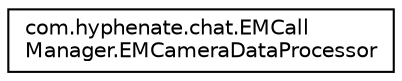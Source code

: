 digraph "类继承关系图"
{
  edge [fontname="Helvetica",fontsize="10",labelfontname="Helvetica",labelfontsize="10"];
  node [fontname="Helvetica",fontsize="10",shape=record];
  rankdir="LR";
  Node1 [label="com.hyphenate.chat.EMCall\lManager.EMCameraDataProcessor",height=0.2,width=0.4,color="black", fillcolor="white", style="filled",URL="$interfacecom_1_1hyphenate_1_1chat_1_1EMCallManager_1_1EMCameraDataProcessor.html"];
}
